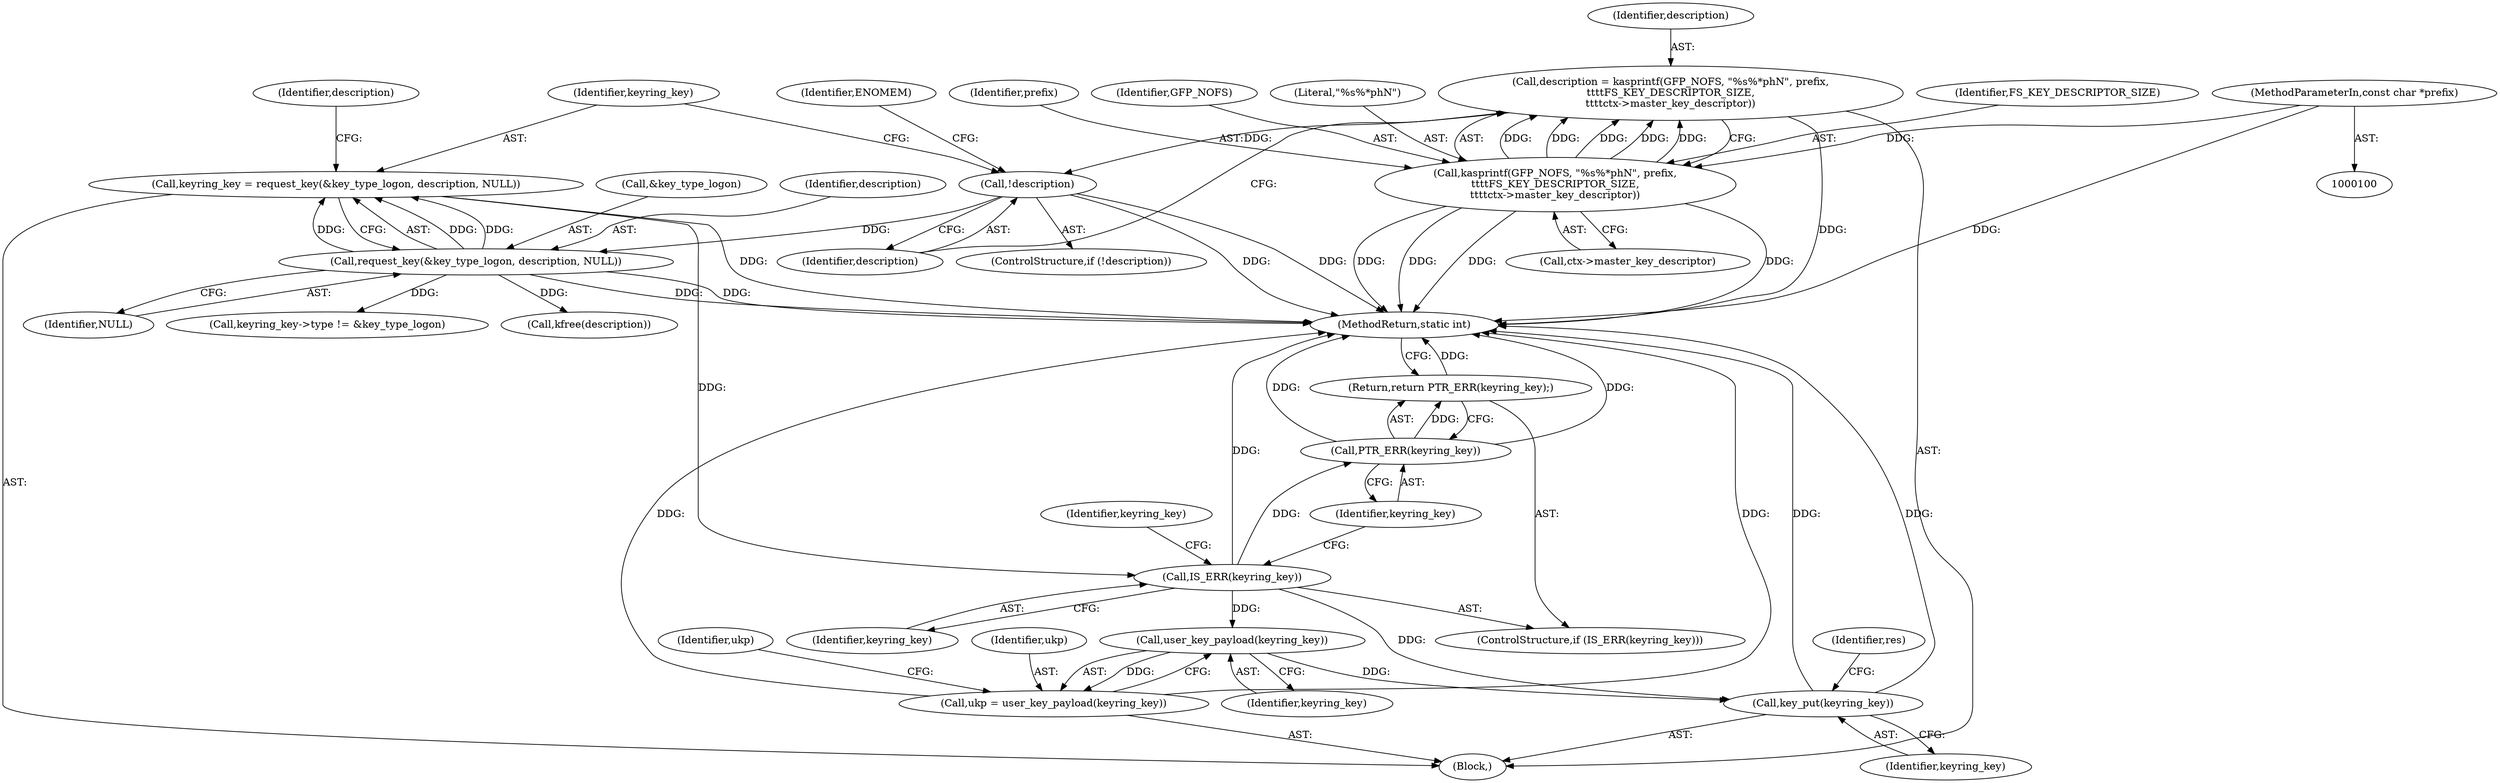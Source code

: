 digraph "0_linux_1b53cf9815bb4744958d41f3795d5d5a1d365e2d_4@pointer" {
"1000127" [label="(Call,keyring_key = request_key(&key_type_logon, description, NULL))"];
"1000129" [label="(Call,request_key(&key_type_logon, description, NULL))"];
"1000122" [label="(Call,!description)"];
"1000111" [label="(Call,description = kasprintf(GFP_NOFS, \"%s%*phN\", prefix,\n\t\t\t\tFS_KEY_DESCRIPTOR_SIZE,\n\t\t\t\tctx->master_key_descriptor))"];
"1000113" [label="(Call,kasprintf(GFP_NOFS, \"%s%*phN\", prefix,\n\t\t\t\tFS_KEY_DESCRIPTOR_SIZE,\n\t\t\t\tctx->master_key_descriptor))"];
"1000104" [label="(MethodParameterIn,const char *prefix)"];
"1000137" [label="(Call,IS_ERR(keyring_key))"];
"1000140" [label="(Call,PTR_ERR(keyring_key))"];
"1000139" [label="(Return,return PTR_ERR(keyring_key);)"];
"1000162" [label="(Call,user_key_payload(keyring_key))"];
"1000160" [label="(Call,ukp = user_key_payload(keyring_key))"];
"1000216" [label="(Call,key_put(keyring_key))"];
"1000117" [label="(Identifier,FS_KEY_DESCRIPTOR_SIZE)"];
"1000118" [label="(Call,ctx->master_key_descriptor)"];
"1000116" [label="(Identifier,prefix)"];
"1000148" [label="(Call,keyring_key->type != &key_type_logon)"];
"1000129" [label="(Call,request_key(&key_type_logon, description, NULL))"];
"1000140" [label="(Call,PTR_ERR(keyring_key))"];
"1000163" [label="(Identifier,keyring_key)"];
"1000139" [label="(Return,return PTR_ERR(keyring_key);)"];
"1000130" [label="(Call,&key_type_logon)"];
"1000216" [label="(Call,key_put(keyring_key))"];
"1000114" [label="(Identifier,GFP_NOFS)"];
"1000104" [label="(MethodParameterIn,const char *prefix)"];
"1000145" [label="(Identifier,keyring_key)"];
"1000111" [label="(Call,description = kasprintf(GFP_NOFS, \"%s%*phN\", prefix,\n\t\t\t\tFS_KEY_DESCRIPTOR_SIZE,\n\t\t\t\tctx->master_key_descriptor))"];
"1000128" [label="(Identifier,keyring_key)"];
"1000167" [label="(Identifier,ukp)"];
"1000135" [label="(Identifier,description)"];
"1000136" [label="(ControlStructure,if (IS_ERR(keyring_key)))"];
"1000123" [label="(Identifier,description)"];
"1000137" [label="(Call,IS_ERR(keyring_key))"];
"1000127" [label="(Call,keyring_key = request_key(&key_type_logon, description, NULL))"];
"1000160" [label="(Call,ukp = user_key_payload(keyring_key))"];
"1000134" [label="(Call,kfree(description))"];
"1000112" [label="(Identifier,description)"];
"1000217" [label="(Identifier,keyring_key)"];
"1000105" [label="(Block,)"];
"1000219" [label="(Identifier,res)"];
"1000220" [label="(MethodReturn,static int)"];
"1000161" [label="(Identifier,ukp)"];
"1000121" [label="(ControlStructure,if (!description))"];
"1000132" [label="(Identifier,description)"];
"1000141" [label="(Identifier,keyring_key)"];
"1000133" [label="(Identifier,NULL)"];
"1000162" [label="(Call,user_key_payload(keyring_key))"];
"1000122" [label="(Call,!description)"];
"1000138" [label="(Identifier,keyring_key)"];
"1000115" [label="(Literal,\"%s%*phN\")"];
"1000113" [label="(Call,kasprintf(GFP_NOFS, \"%s%*phN\", prefix,\n\t\t\t\tFS_KEY_DESCRIPTOR_SIZE,\n\t\t\t\tctx->master_key_descriptor))"];
"1000126" [label="(Identifier,ENOMEM)"];
"1000127" -> "1000105"  [label="AST: "];
"1000127" -> "1000129"  [label="CFG: "];
"1000128" -> "1000127"  [label="AST: "];
"1000129" -> "1000127"  [label="AST: "];
"1000135" -> "1000127"  [label="CFG: "];
"1000127" -> "1000220"  [label="DDG: "];
"1000129" -> "1000127"  [label="DDG: "];
"1000129" -> "1000127"  [label="DDG: "];
"1000129" -> "1000127"  [label="DDG: "];
"1000127" -> "1000137"  [label="DDG: "];
"1000129" -> "1000133"  [label="CFG: "];
"1000130" -> "1000129"  [label="AST: "];
"1000132" -> "1000129"  [label="AST: "];
"1000133" -> "1000129"  [label="AST: "];
"1000129" -> "1000220"  [label="DDG: "];
"1000129" -> "1000220"  [label="DDG: "];
"1000122" -> "1000129"  [label="DDG: "];
"1000129" -> "1000134"  [label="DDG: "];
"1000129" -> "1000148"  [label="DDG: "];
"1000122" -> "1000121"  [label="AST: "];
"1000122" -> "1000123"  [label="CFG: "];
"1000123" -> "1000122"  [label="AST: "];
"1000126" -> "1000122"  [label="CFG: "];
"1000128" -> "1000122"  [label="CFG: "];
"1000122" -> "1000220"  [label="DDG: "];
"1000122" -> "1000220"  [label="DDG: "];
"1000111" -> "1000122"  [label="DDG: "];
"1000111" -> "1000105"  [label="AST: "];
"1000111" -> "1000113"  [label="CFG: "];
"1000112" -> "1000111"  [label="AST: "];
"1000113" -> "1000111"  [label="AST: "];
"1000123" -> "1000111"  [label="CFG: "];
"1000111" -> "1000220"  [label="DDG: "];
"1000113" -> "1000111"  [label="DDG: "];
"1000113" -> "1000111"  [label="DDG: "];
"1000113" -> "1000111"  [label="DDG: "];
"1000113" -> "1000111"  [label="DDG: "];
"1000113" -> "1000111"  [label="DDG: "];
"1000113" -> "1000118"  [label="CFG: "];
"1000114" -> "1000113"  [label="AST: "];
"1000115" -> "1000113"  [label="AST: "];
"1000116" -> "1000113"  [label="AST: "];
"1000117" -> "1000113"  [label="AST: "];
"1000118" -> "1000113"  [label="AST: "];
"1000113" -> "1000220"  [label="DDG: "];
"1000113" -> "1000220"  [label="DDG: "];
"1000113" -> "1000220"  [label="DDG: "];
"1000113" -> "1000220"  [label="DDG: "];
"1000104" -> "1000113"  [label="DDG: "];
"1000104" -> "1000100"  [label="AST: "];
"1000104" -> "1000220"  [label="DDG: "];
"1000137" -> "1000136"  [label="AST: "];
"1000137" -> "1000138"  [label="CFG: "];
"1000138" -> "1000137"  [label="AST: "];
"1000141" -> "1000137"  [label="CFG: "];
"1000145" -> "1000137"  [label="CFG: "];
"1000137" -> "1000220"  [label="DDG: "];
"1000137" -> "1000140"  [label="DDG: "];
"1000137" -> "1000162"  [label="DDG: "];
"1000137" -> "1000216"  [label="DDG: "];
"1000140" -> "1000139"  [label="AST: "];
"1000140" -> "1000141"  [label="CFG: "];
"1000141" -> "1000140"  [label="AST: "];
"1000139" -> "1000140"  [label="CFG: "];
"1000140" -> "1000220"  [label="DDG: "];
"1000140" -> "1000220"  [label="DDG: "];
"1000140" -> "1000139"  [label="DDG: "];
"1000139" -> "1000136"  [label="AST: "];
"1000220" -> "1000139"  [label="CFG: "];
"1000139" -> "1000220"  [label="DDG: "];
"1000162" -> "1000160"  [label="AST: "];
"1000162" -> "1000163"  [label="CFG: "];
"1000163" -> "1000162"  [label="AST: "];
"1000160" -> "1000162"  [label="CFG: "];
"1000162" -> "1000160"  [label="DDG: "];
"1000162" -> "1000216"  [label="DDG: "];
"1000160" -> "1000105"  [label="AST: "];
"1000161" -> "1000160"  [label="AST: "];
"1000167" -> "1000160"  [label="CFG: "];
"1000160" -> "1000220"  [label="DDG: "];
"1000160" -> "1000220"  [label="DDG: "];
"1000216" -> "1000105"  [label="AST: "];
"1000216" -> "1000217"  [label="CFG: "];
"1000217" -> "1000216"  [label="AST: "];
"1000219" -> "1000216"  [label="CFG: "];
"1000216" -> "1000220"  [label="DDG: "];
"1000216" -> "1000220"  [label="DDG: "];
}
